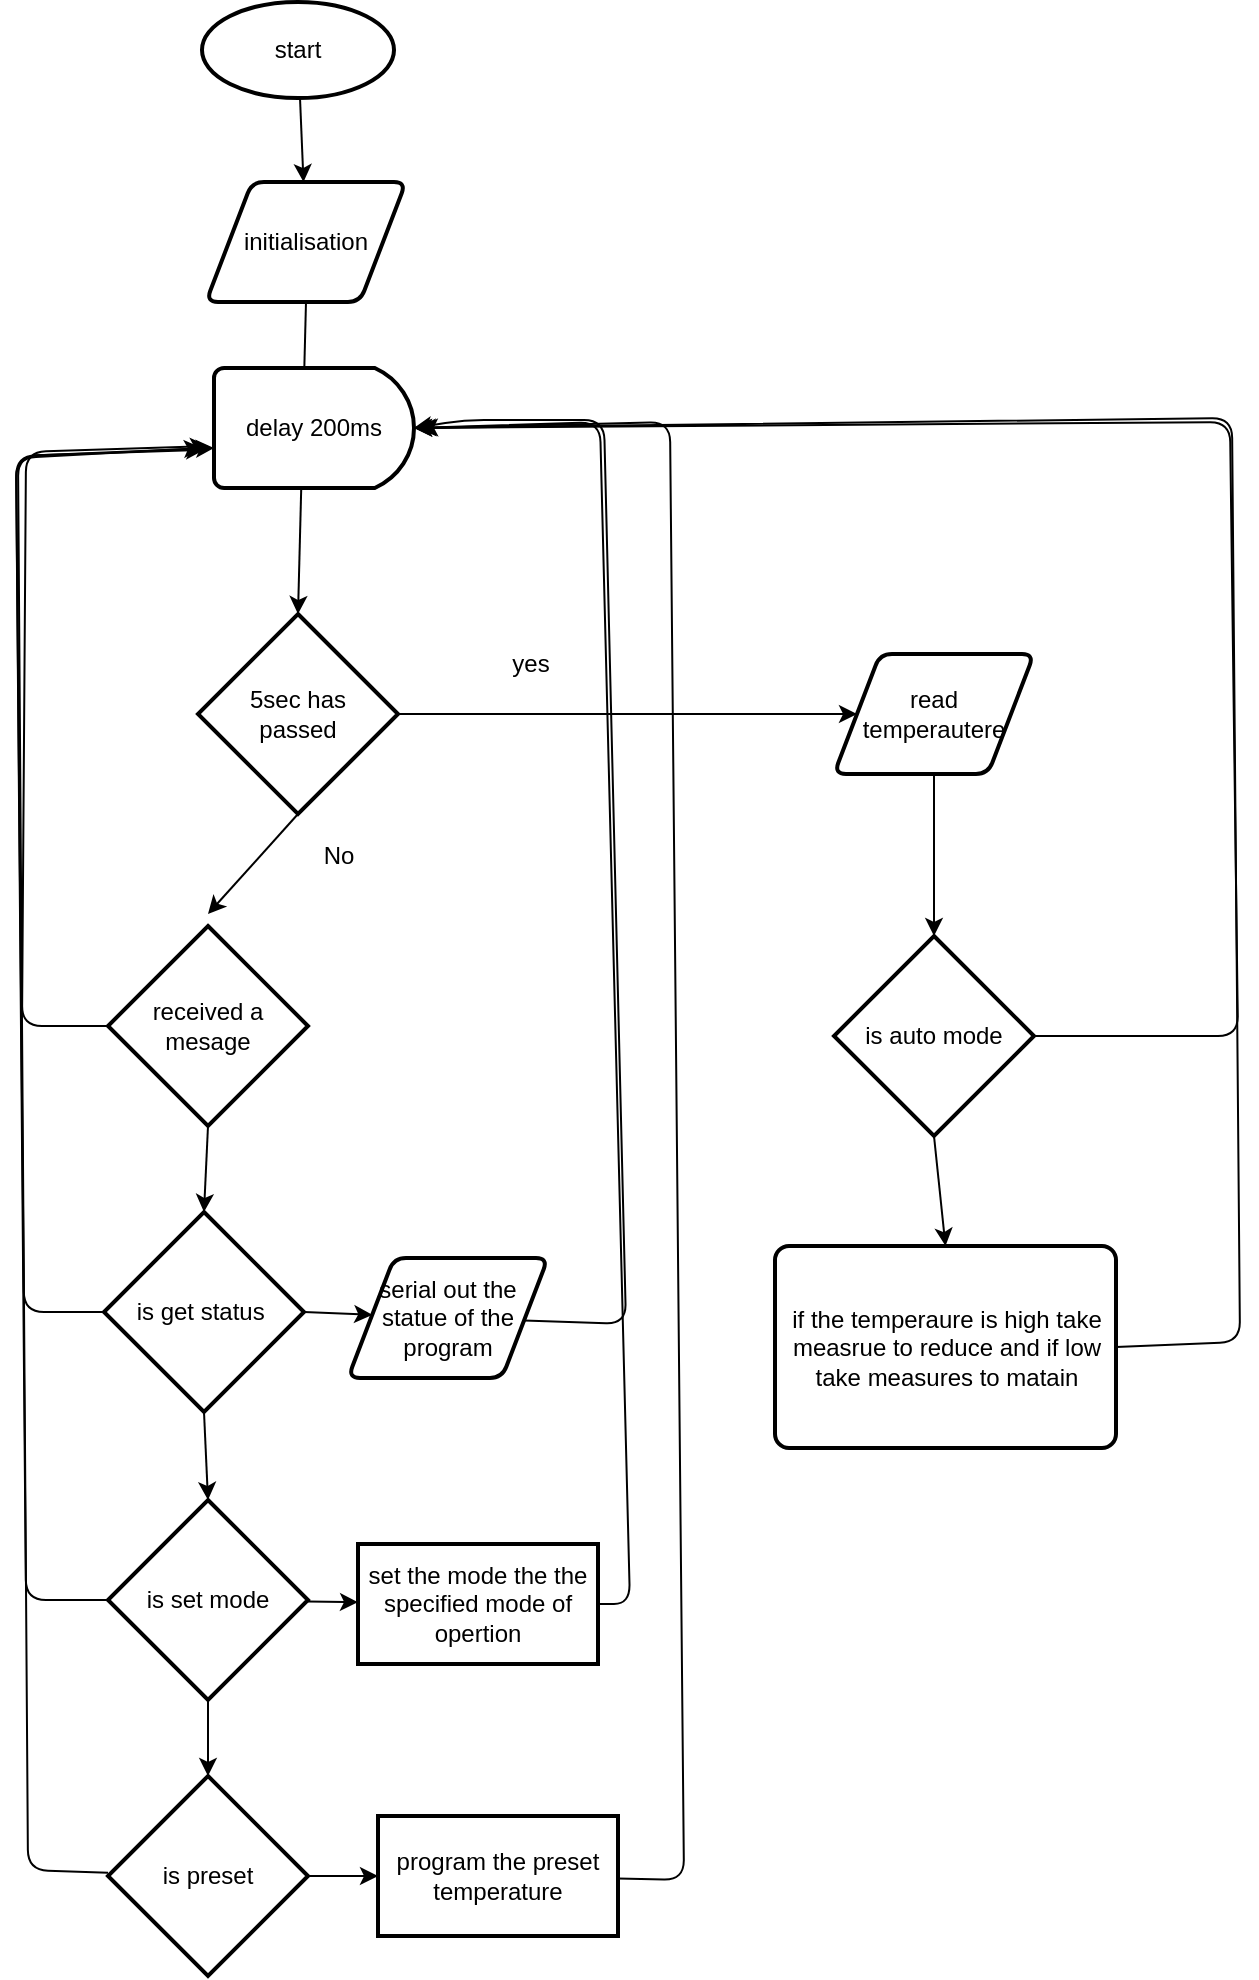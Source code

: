 <mxfile>
    <diagram id="8HRkJvp6vmM9LfSPcZBv" name="Page-1">
        <mxGraphModel dx="832" dy="1275" grid="0" gridSize="10" guides="1" tooltips="1" connect="1" arrows="1" fold="1" page="0" pageScale="1" pageWidth="850" pageHeight="1100" math="0" shadow="0">
            <root>
                <mxCell id="0"/>
                <mxCell id="1" parent="0"/>
                <mxCell id="15" style="edgeStyle=none;html=1;" edge="1" parent="1" source="2" target="3">
                    <mxGeometry relative="1" as="geometry"/>
                </mxCell>
                <mxCell id="2" value="start" style="strokeWidth=2;html=1;shape=mxgraph.flowchart.start_1;whiteSpace=wrap;" vertex="1" parent="1">
                    <mxGeometry x="390" y="-533" width="96" height="48" as="geometry"/>
                </mxCell>
                <mxCell id="16" style="edgeStyle=none;html=1;exitX=0.5;exitY=1;exitDx=0;exitDy=0;entryX=0.5;entryY=0;entryDx=0;entryDy=0;entryPerimeter=0;" edge="1" parent="1" source="3" target="4">
                    <mxGeometry relative="1" as="geometry"/>
                </mxCell>
                <mxCell id="3" value="initialisation" style="shape=parallelogram;html=1;strokeWidth=2;perimeter=parallelogramPerimeter;whiteSpace=wrap;rounded=1;arcSize=12;size=0.23;" vertex="1" parent="1">
                    <mxGeometry x="392" y="-443" width="100" height="60" as="geometry"/>
                </mxCell>
                <mxCell id="17" style="edgeStyle=none;html=1;" edge="1" parent="1" source="4" target="5">
                    <mxGeometry relative="1" as="geometry"/>
                </mxCell>
                <mxCell id="18" style="edgeStyle=none;html=1;exitX=0.5;exitY=1;exitDx=0;exitDy=0;exitPerimeter=0;" edge="1" parent="1" source="4">
                    <mxGeometry relative="1" as="geometry">
                        <mxPoint x="393" y="-77" as="targetPoint"/>
                    </mxGeometry>
                </mxCell>
                <mxCell id="4" value="5sec has &lt;br&gt;passed" style="strokeWidth=2;html=1;shape=mxgraph.flowchart.decision;whiteSpace=wrap;" vertex="1" parent="1">
                    <mxGeometry x="388" y="-227" width="100" height="100" as="geometry"/>
                </mxCell>
                <mxCell id="23" style="edgeStyle=none;html=1;exitX=0.5;exitY=1;exitDx=0;exitDy=0;entryX=0.5;entryY=0;entryDx=0;entryDy=0;entryPerimeter=0;" edge="1" parent="1" source="5" target="9">
                    <mxGeometry relative="1" as="geometry"/>
                </mxCell>
                <mxCell id="5" value="read temperautere" style="shape=parallelogram;html=1;strokeWidth=2;perimeter=parallelogramPerimeter;whiteSpace=wrap;rounded=1;arcSize=12;size=0.23;" vertex="1" parent="1">
                    <mxGeometry x="706" y="-207" width="100" height="60" as="geometry"/>
                </mxCell>
                <mxCell id="24" style="edgeStyle=none;html=1;exitX=0.5;exitY=1;exitDx=0;exitDy=0;exitPerimeter=0;entryX=0.5;entryY=0;entryDx=0;entryDy=0;" edge="1" parent="1" source="9" target="10">
                    <mxGeometry relative="1" as="geometry"/>
                </mxCell>
                <mxCell id="44" style="edgeStyle=none;html=1;entryX=1;entryY=0.5;entryDx=0;entryDy=0;entryPerimeter=0;exitX=1;exitY=0.5;exitDx=0;exitDy=0;exitPerimeter=0;" edge="1" parent="1" source="9" target="28">
                    <mxGeometry relative="1" as="geometry">
                        <Array as="points">
                            <mxPoint x="908" y="-16"/>
                            <mxPoint x="904" y="-323"/>
                        </Array>
                    </mxGeometry>
                </mxCell>
                <mxCell id="9" value="is auto mode" style="strokeWidth=2;html=1;shape=mxgraph.flowchart.decision;whiteSpace=wrap;" vertex="1" parent="1">
                    <mxGeometry x="706" y="-66" width="100" height="100" as="geometry"/>
                </mxCell>
                <mxCell id="43" style="edgeStyle=none;html=1;exitX=1;exitY=0.5;exitDx=0;exitDy=0;entryX=1;entryY=0.5;entryDx=0;entryDy=0;entryPerimeter=0;" edge="1" parent="1" source="10" target="28">
                    <mxGeometry relative="1" as="geometry">
                        <Array as="points">
                            <mxPoint x="909" y="137"/>
                            <mxPoint x="905" y="-325"/>
                        </Array>
                    </mxGeometry>
                </mxCell>
                <mxCell id="10" value="if the temperaure is high take measrue to reduce and if low take measures to matain" style="rounded=1;whiteSpace=wrap;html=1;absoluteArcSize=1;arcSize=14;strokeWidth=2;" vertex="1" parent="1">
                    <mxGeometry x="676.5" y="89" width="170.5" height="101" as="geometry"/>
                </mxCell>
                <mxCell id="20" style="edgeStyle=none;html=1;exitX=0.5;exitY=1;exitDx=0;exitDy=0;exitPerimeter=0;entryX=0.5;entryY=0;entryDx=0;entryDy=0;entryPerimeter=0;" edge="1" parent="1" source="11" target="12">
                    <mxGeometry relative="1" as="geometry"/>
                </mxCell>
                <mxCell id="29" style="edgeStyle=none;html=1;exitX=0;exitY=0.5;exitDx=0;exitDy=0;exitPerimeter=0;entryX=-0.03;entryY=0.65;entryDx=0;entryDy=0;entryPerimeter=0;" edge="1" parent="1" source="11" target="28">
                    <mxGeometry relative="1" as="geometry">
                        <Array as="points">
                            <mxPoint x="300" y="-21"/>
                            <mxPoint x="302" y="-308"/>
                        </Array>
                    </mxGeometry>
                </mxCell>
                <mxCell id="11" value="received a mesage" style="strokeWidth=2;html=1;shape=mxgraph.flowchart.decision;whiteSpace=wrap;" vertex="1" parent="1">
                    <mxGeometry x="343" y="-71" width="100" height="100" as="geometry"/>
                </mxCell>
                <mxCell id="21" style="edgeStyle=none;html=1;exitX=0.5;exitY=1;exitDx=0;exitDy=0;exitPerimeter=0;entryX=0.5;entryY=0;entryDx=0;entryDy=0;entryPerimeter=0;" edge="1" parent="1" source="12" target="13">
                    <mxGeometry relative="1" as="geometry"/>
                </mxCell>
                <mxCell id="33" style="edgeStyle=none;html=1;exitX=0;exitY=0.5;exitDx=0;exitDy=0;exitPerimeter=0;entryX=-0.05;entryY=0.683;entryDx=0;entryDy=0;entryPerimeter=0;" edge="1" parent="1" source="12" target="28">
                    <mxGeometry relative="1" as="geometry">
                        <Array as="points">
                            <mxPoint x="301" y="122"/>
                            <mxPoint x="297" y="-306"/>
                        </Array>
                    </mxGeometry>
                </mxCell>
                <mxCell id="36" style="edgeStyle=none;html=1;exitX=1;exitY=0.5;exitDx=0;exitDy=0;exitPerimeter=0;" edge="1" parent="1" source="12" target="35">
                    <mxGeometry relative="1" as="geometry"/>
                </mxCell>
                <mxCell id="12" value="is get status&amp;nbsp;" style="strokeWidth=2;html=1;shape=mxgraph.flowchart.decision;whiteSpace=wrap;" vertex="1" parent="1">
                    <mxGeometry x="341" y="72" width="100" height="100" as="geometry"/>
                </mxCell>
                <mxCell id="32" style="edgeStyle=none;html=1;exitX=0.5;exitY=1;exitDx=0;exitDy=0;exitPerimeter=0;entryX=0.5;entryY=0;entryDx=0;entryDy=0;entryPerimeter=0;" edge="1" parent="1" source="13" target="14">
                    <mxGeometry relative="1" as="geometry"/>
                </mxCell>
                <mxCell id="34" style="edgeStyle=none;html=1;exitX=0;exitY=0.5;exitDx=0;exitDy=0;exitPerimeter=0;" edge="1" parent="1" source="13">
                    <mxGeometry relative="1" as="geometry">
                        <mxPoint x="390" y="-310" as="targetPoint"/>
                        <Array as="points">
                            <mxPoint x="302" y="266"/>
                            <mxPoint x="297" y="-305"/>
                        </Array>
                    </mxGeometry>
                </mxCell>
                <mxCell id="38" value="" style="edgeStyle=none;html=1;" edge="1" parent="1" source="13" target="37">
                    <mxGeometry relative="1" as="geometry"/>
                </mxCell>
                <mxCell id="13" value="is set mode" style="strokeWidth=2;html=1;shape=mxgraph.flowchart.decision;whiteSpace=wrap;" vertex="1" parent="1">
                    <mxGeometry x="343" y="216" width="100" height="100" as="geometry"/>
                </mxCell>
                <mxCell id="41" value="" style="edgeStyle=none;html=1;" edge="1" parent="1" source="14" target="40">
                    <mxGeometry relative="1" as="geometry"/>
                </mxCell>
                <mxCell id="42" style="edgeStyle=none;html=1;entryX=0;entryY=0.667;entryDx=0;entryDy=0;entryPerimeter=0;" edge="1" parent="1" source="14" target="28">
                    <mxGeometry relative="1" as="geometry">
                        <Array as="points">
                            <mxPoint x="303" y="401"/>
                            <mxPoint x="298" y="-306"/>
                        </Array>
                    </mxGeometry>
                </mxCell>
                <mxCell id="14" value="is preset" style="strokeWidth=2;html=1;shape=mxgraph.flowchart.decision;whiteSpace=wrap;" vertex="1" parent="1">
                    <mxGeometry x="343" y="354" width="100" height="100" as="geometry"/>
                </mxCell>
                <mxCell id="25" value="yes" style="text;html=1;align=center;verticalAlign=middle;resizable=0;points=[];autosize=1;strokeColor=none;fillColor=none;" vertex="1" parent="1">
                    <mxGeometry x="535" y="-215" width="37" height="26" as="geometry"/>
                </mxCell>
                <mxCell id="26" value="No" style="text;html=1;align=center;verticalAlign=middle;resizable=0;points=[];autosize=1;strokeColor=none;fillColor=none;" vertex="1" parent="1">
                    <mxGeometry x="441" y="-119" width="33" height="26" as="geometry"/>
                </mxCell>
                <mxCell id="28" value="delay 200ms" style="strokeWidth=2;html=1;shape=mxgraph.flowchart.delay;whiteSpace=wrap;" vertex="1" parent="1">
                    <mxGeometry x="396" y="-350" width="100" height="60" as="geometry"/>
                </mxCell>
                <mxCell id="45" style="edgeStyle=none;html=1;entryX=1;entryY=0.5;entryDx=0;entryDy=0;entryPerimeter=0;" edge="1" parent="1" source="35" target="28">
                    <mxGeometry relative="1" as="geometry">
                        <Array as="points">
                            <mxPoint x="602" y="128"/>
                            <mxPoint x="591" y="-324"/>
                            <mxPoint x="521" y="-324"/>
                        </Array>
                    </mxGeometry>
                </mxCell>
                <mxCell id="35" value="serial out the statue of the program" style="shape=parallelogram;html=1;strokeWidth=2;perimeter=parallelogramPerimeter;whiteSpace=wrap;rounded=1;arcSize=12;size=0.23;" vertex="1" parent="1">
                    <mxGeometry x="463" y="95" width="100" height="60" as="geometry"/>
                </mxCell>
                <mxCell id="46" style="edgeStyle=none;html=1;" edge="1" parent="1" source="37">
                    <mxGeometry relative="1" as="geometry">
                        <mxPoint x="498" y="-320" as="targetPoint"/>
                        <Array as="points">
                            <mxPoint x="604" y="268"/>
                            <mxPoint x="589" y="-323"/>
                        </Array>
                    </mxGeometry>
                </mxCell>
                <mxCell id="37" value="set the mode the the specified mode of opertion" style="whiteSpace=wrap;html=1;strokeWidth=2;" vertex="1" parent="1">
                    <mxGeometry x="468" y="238" width="120" height="60" as="geometry"/>
                </mxCell>
                <mxCell id="47" style="edgeStyle=none;html=1;" edge="1" parent="1" source="40">
                    <mxGeometry relative="1" as="geometry">
                        <mxPoint x="499" y="-320" as="targetPoint"/>
                        <Array as="points">
                            <mxPoint x="631" y="406"/>
                            <mxPoint x="624" y="-323"/>
                        </Array>
                    </mxGeometry>
                </mxCell>
                <mxCell id="40" value="program the preset temperature" style="whiteSpace=wrap;html=1;strokeWidth=2;" vertex="1" parent="1">
                    <mxGeometry x="478" y="374" width="120" height="60" as="geometry"/>
                </mxCell>
            </root>
        </mxGraphModel>
    </diagram>
</mxfile>